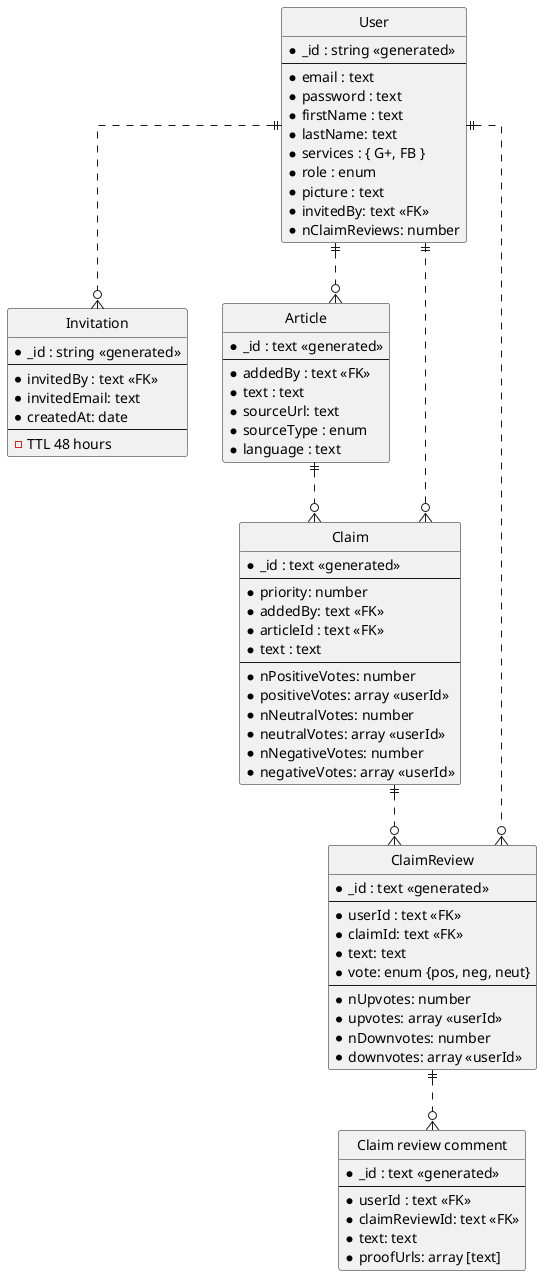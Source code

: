 @startuml
' hide the spot
hide circle

' avoid problems with angled crows feet
skinparam linetype ortho

entity "User" as user {
  *_id : string <<generated>>
  --
  *email : text
  *password : text
  *firstName : text
  *lastName: text
  *services : { G+, FB }
  *role : enum
  *picture : text
  *invitedBy: text <<FK>>
  *nClaimReviews: number
}

entity "Invitation" as inv {
  *_id : string <<generated>>
  --
  *invitedBy : text <<FK>>
  *invitedEmail: text
  *createdAt: date
  --
  - TTL 48 hours
}

entity "Article" as article {
  *_id : text <<generated>>
  --
  *addedBy : text <<FK>>
  *text : text
  *sourceUrl: text
  *sourceType : enum
  *language : text
}

entity "Claim" as claim {
  *_id : text <<generated>>
  --
  *priority: number
  *addedBy: text <<FK>>
  *articleId : text <<FK>>
  *text : text
  --
  *nPositiveVotes: number
  *positiveVotes: array <<userId>>
  *nNeutralVotes: number
  *neutralVotes: array <<userId>>
  *nNegativeVotes: number
  *negativeVotes: array <<userId>>
  ' *nUpvotes: number
  ' *upvotes: array <<userId>>
  ' *nDownvotes: number
  ' *downvotes: array <<userId>>
}

entity "ClaimReview" as claimReview {
  *_id : text <<generated>>
  --
  *userId : text <<FK>>
  *claimId: text <<FK>>
  *text: text
  *vote: enum {pos, neg, neut}
  --
  *nUpvotes: number
  *upvotes: array <<userId>>
  *nDownvotes: number
  *downvotes: array <<userId>>
}

entity "Claim review comment" as claimReviewComment {
  *_id : text <<generated>>
  --
  *userId : text <<FK>>
  *claimReviewId: text <<FK>>
  *text: text
  *proofUrls: array [text] 
}

user ||..o{ article
user ||..o{ inv
article ||..o{ claim
user ||..o{ claimReview
claim ||..o{ claimReview
claim }o..|| user
claimReview ||..o{ claimReviewComment
@enduml